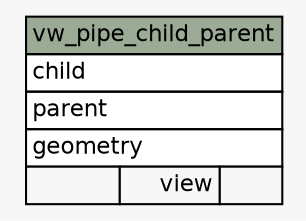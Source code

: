 // dot 2.38.0 on Linux 4.8.0-42-generic
// SchemaSpy rev 590
digraph "vw_pipe_child_parent" {
  graph [
    rankdir="RL"
    bgcolor="#f7f7f7"
    nodesep="0.18"
    ranksep="0.46"
    fontname="Helvetica"
    fontsize="11"
  ];
  node [
    fontname="Helvetica"
    fontsize="11"
    shape="plaintext"
  ];
  edge [
    arrowsize="0.8"
  ];
  "vw_pipe_child_parent" [
    label=<
    <TABLE BORDER="0" CELLBORDER="1" CELLSPACING="0" BGCOLOR="#ffffff">
      <TR><TD COLSPAN="3" BGCOLOR="#9bab96" ALIGN="CENTER">vw_pipe_child_parent</TD></TR>
      <TR><TD PORT="child" COLSPAN="3" ALIGN="LEFT">child</TD></TR>
      <TR><TD PORT="parent" COLSPAN="3" ALIGN="LEFT">parent</TD></TR>
      <TR><TD PORT="geometry" COLSPAN="3" ALIGN="LEFT">geometry</TD></TR>
      <TR><TD ALIGN="LEFT" BGCOLOR="#f7f7f7">  </TD><TD ALIGN="RIGHT" BGCOLOR="#f7f7f7">view</TD><TD ALIGN="RIGHT" BGCOLOR="#f7f7f7">  </TD></TR>
    </TABLE>>
    URL="tables/vw_pipe_child_parent.html"
    tooltip="vw_pipe_child_parent"
  ];
}
